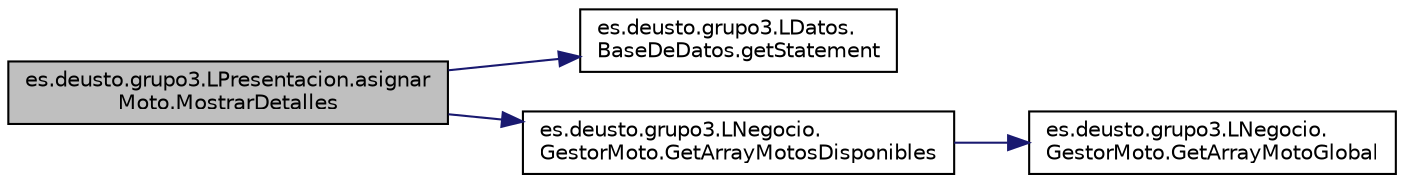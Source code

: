 digraph "es.deusto.grupo3.LPresentacion.asignarMoto.MostrarDetalles"
{
  edge [fontname="Helvetica",fontsize="10",labelfontname="Helvetica",labelfontsize="10"];
  node [fontname="Helvetica",fontsize="10",shape=record];
  rankdir="LR";
  Node38 [label="es.deusto.grupo3.LPresentacion.asignar\lMoto.MostrarDetalles",height=0.2,width=0.4,color="black", fillcolor="grey75", style="filled", fontcolor="black"];
  Node38 -> Node39 [color="midnightblue",fontsize="10",style="solid",fontname="Helvetica"];
  Node39 [label="es.deusto.grupo3.LDatos.\lBaseDeDatos.getStatement",height=0.2,width=0.4,color="black", fillcolor="white", style="filled",URL="$classes_1_1deusto_1_1grupo3_1_1_l_datos_1_1_base_de_datos.html#a9657b1feb4c9852ab9d5f438239cb7b4"];
  Node38 -> Node40 [color="midnightblue",fontsize="10",style="solid",fontname="Helvetica"];
  Node40 [label="es.deusto.grupo3.LNegocio.\lGestorMoto.GetArrayMotosDisponibles",height=0.2,width=0.4,color="black", fillcolor="white", style="filled",URL="$classes_1_1deusto_1_1grupo3_1_1_l_negocio_1_1_gestor_moto.html#a1d303ecab6e1224ff98fb5013cc6cf0e"];
  Node40 -> Node41 [color="midnightblue",fontsize="10",style="solid",fontname="Helvetica"];
  Node41 [label="es.deusto.grupo3.LNegocio.\lGestorMoto.GetArrayMotoGlobal",height=0.2,width=0.4,color="black", fillcolor="white", style="filled",URL="$classes_1_1deusto_1_1grupo3_1_1_l_negocio_1_1_gestor_moto.html#a6dd9fd47cd6f09fd73d87a8f003bb521"];
}
